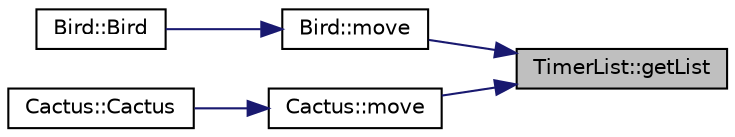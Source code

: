 digraph "TimerList::getList"
{
 // LATEX_PDF_SIZE
  edge [fontname="Helvetica",fontsize="10",labelfontname="Helvetica",labelfontsize="10"];
  node [fontname="Helvetica",fontsize="10",shape=record];
  rankdir="RL";
  Node29 [label="TimerList::getList",height=0.2,width=0.4,color="black", fillcolor="grey75", style="filled", fontcolor="black",tooltip=" "];
  Node29 -> Node30 [dir="back",color="midnightblue",fontsize="10",style="solid",fontname="Helvetica"];
  Node30 [label="Bird::move",height=0.2,width=0.4,color="black", fillcolor="white", style="filled",URL="$class_bird.html#a927de56d5f04e630f71d5488e57ee7ac",tooltip=" "];
  Node30 -> Node31 [dir="back",color="midnightblue",fontsize="10",style="solid",fontname="Helvetica"];
  Node31 [label="Bird::Bird",height=0.2,width=0.4,color="black", fillcolor="white", style="filled",URL="$class_bird.html#a6e4928ae6c8b45f65268309b2839c1f7",tooltip=" "];
  Node29 -> Node32 [dir="back",color="midnightblue",fontsize="10",style="solid",fontname="Helvetica"];
  Node32 [label="Cactus::move",height=0.2,width=0.4,color="black", fillcolor="white", style="filled",URL="$class_cactus.html#a259cd0db257e0f2be668df47b0270ffc",tooltip=" "];
  Node32 -> Node33 [dir="back",color="midnightblue",fontsize="10",style="solid",fontname="Helvetica"];
  Node33 [label="Cactus::Cactus",height=0.2,width=0.4,color="black", fillcolor="white", style="filled",URL="$class_cactus.html#a23ae607558350f2152202b33c35ae104",tooltip=" "];
}
